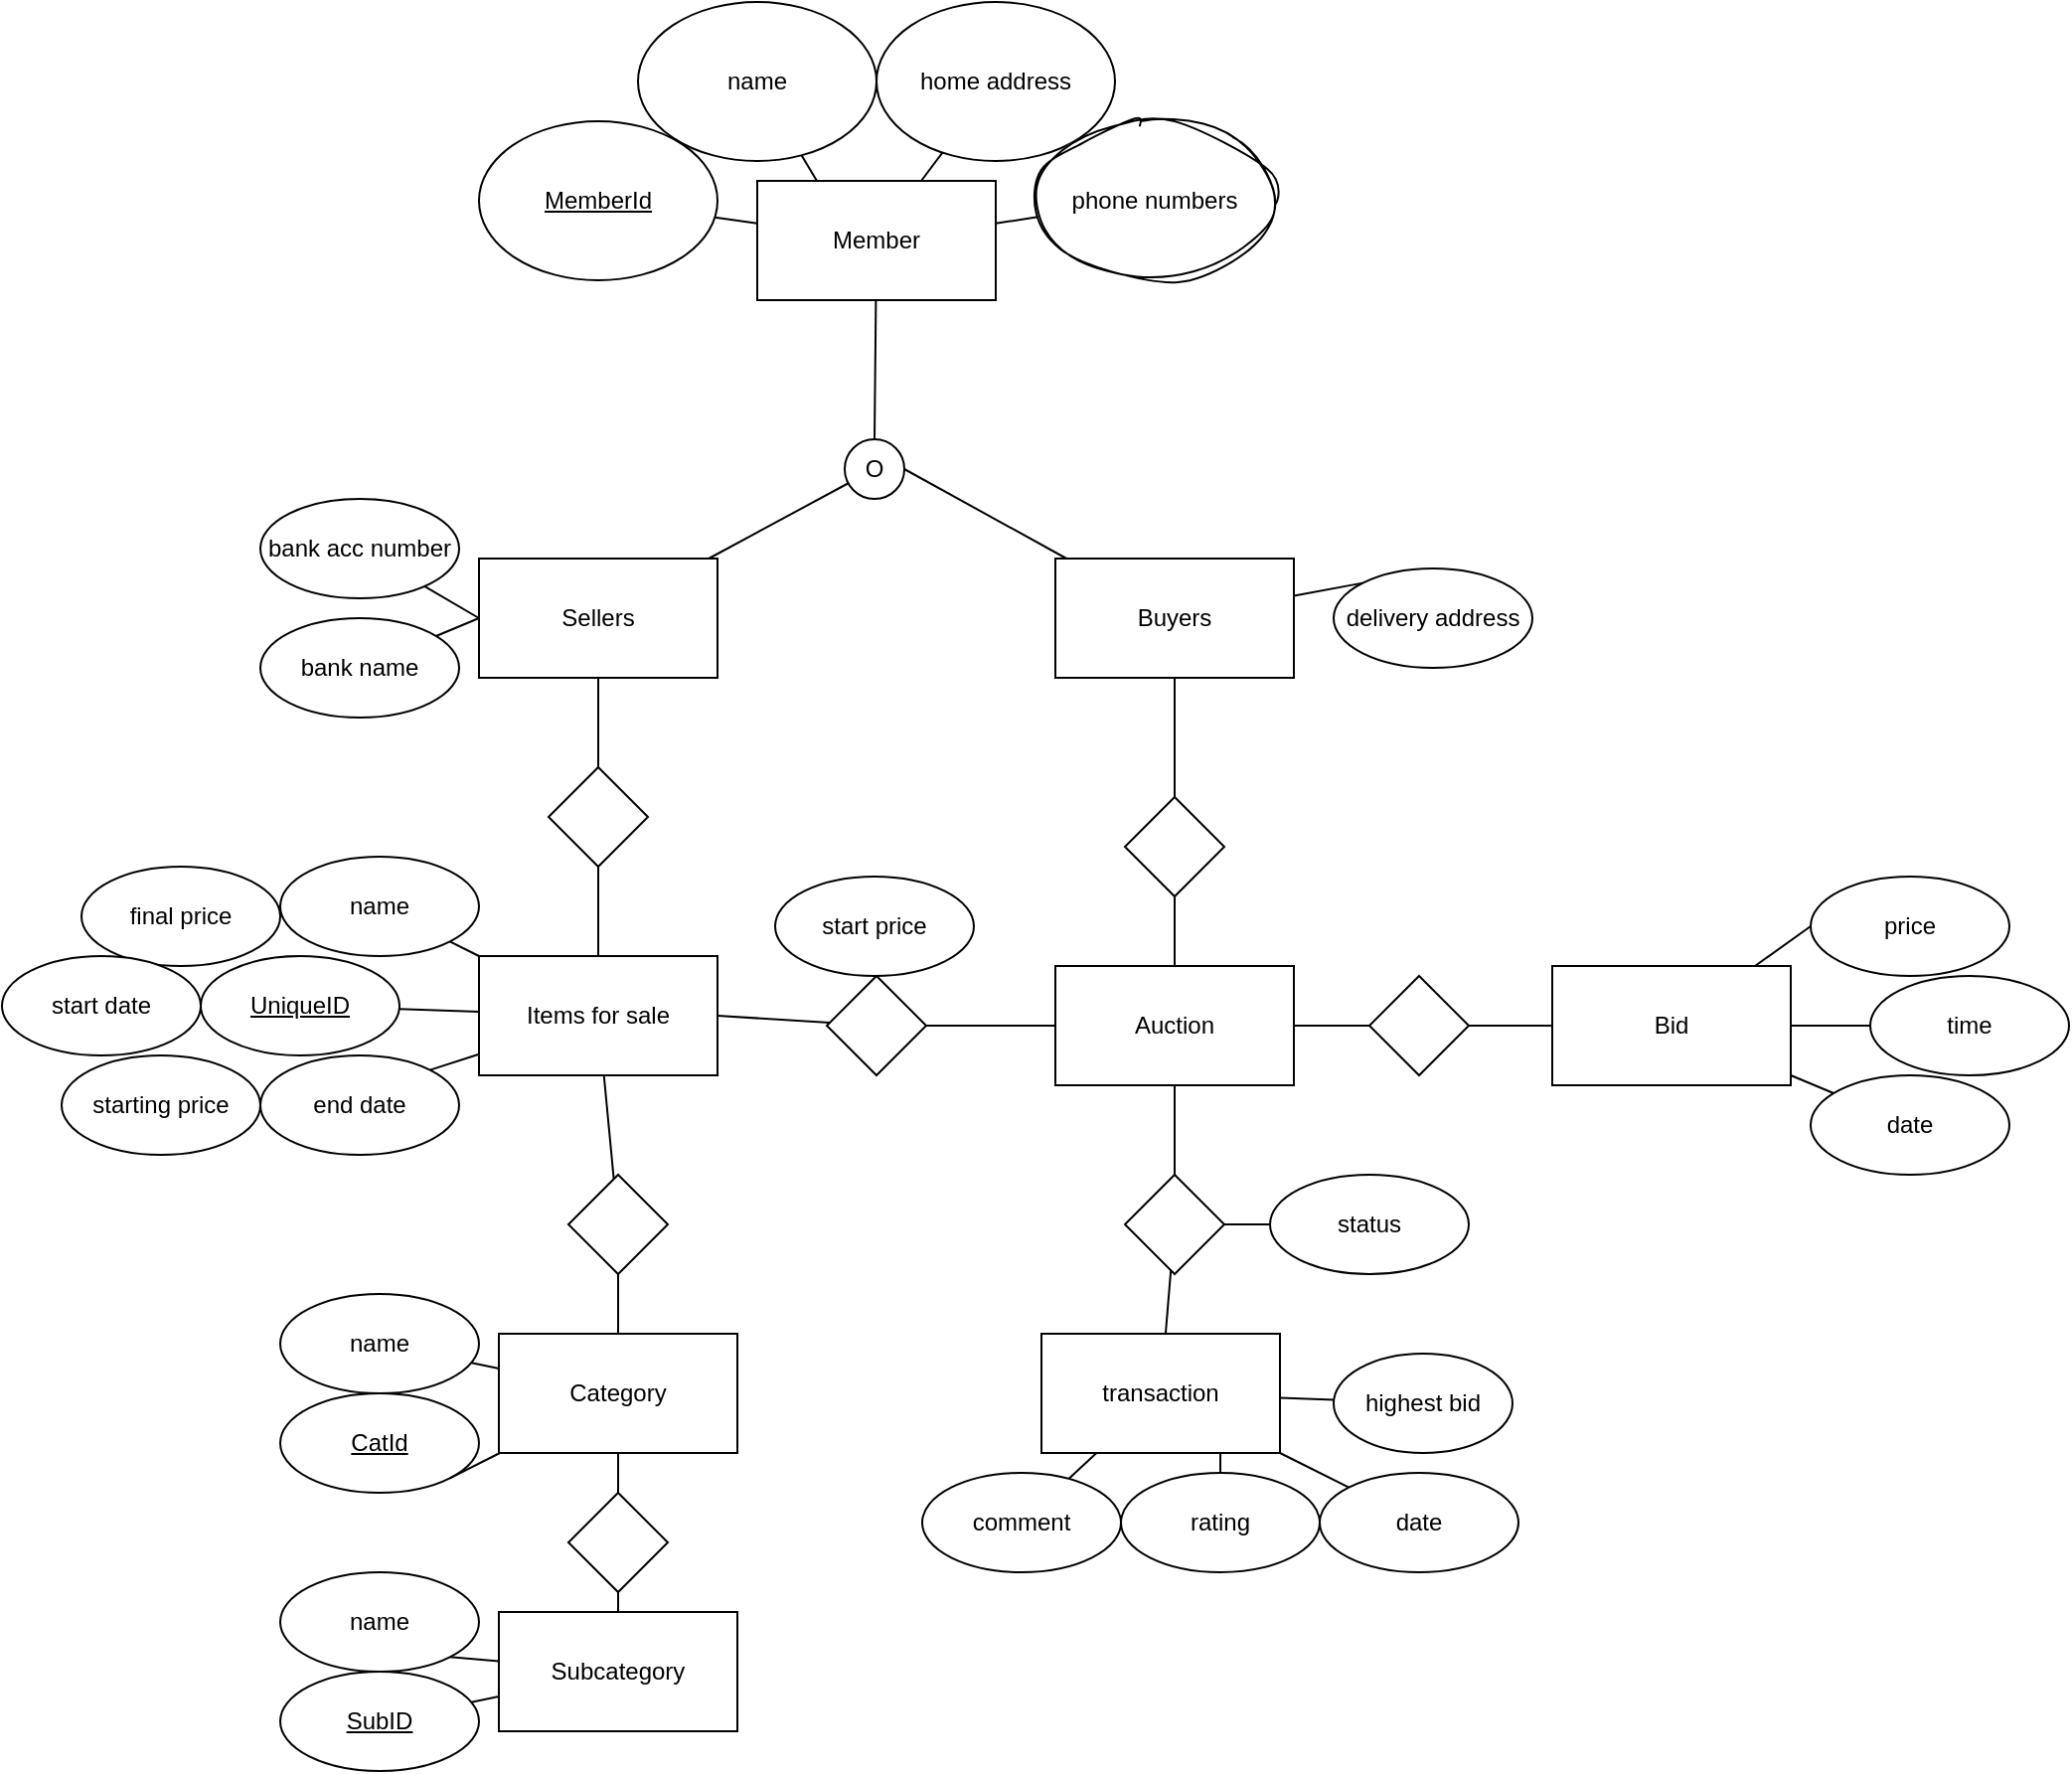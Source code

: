<mxfile version="22.0.8" type="github">
  <diagram name="Page-1" id="o0DM0_MiCbaJy6bLGhnn">
    <mxGraphModel dx="1501" dy="1057" grid="1" gridSize="10" guides="1" tooltips="1" connect="1" arrows="1" fold="1" page="1" pageScale="1" pageWidth="827" pageHeight="1169" math="0" shadow="0">
      <root>
        <mxCell id="0" />
        <mxCell id="1" parent="0" />
        <mxCell id="vdYyiGhlFjjqDIYG_Mna-1" value="Member" style="rounded=0;whiteSpace=wrap;html=1;" vertex="1" parent="1">
          <mxGeometry x="340" y="340" width="120" height="60" as="geometry" />
        </mxCell>
        <mxCell id="vdYyiGhlFjjqDIYG_Mna-2" value="MemberId" style="ellipse;whiteSpace=wrap;html=1;fontStyle=4" vertex="1" parent="1">
          <mxGeometry x="200" y="310" width="120" height="80" as="geometry" />
        </mxCell>
        <mxCell id="vdYyiGhlFjjqDIYG_Mna-4" value="name" style="ellipse;whiteSpace=wrap;html=1;" vertex="1" parent="1">
          <mxGeometry x="280" y="250" width="120" height="80" as="geometry" />
        </mxCell>
        <mxCell id="vdYyiGhlFjjqDIYG_Mna-5" value="home address" style="ellipse;whiteSpace=wrap;html=1;" vertex="1" parent="1">
          <mxGeometry x="400" y="250" width="120" height="80" as="geometry" />
        </mxCell>
        <mxCell id="vdYyiGhlFjjqDIYG_Mna-6" value="phone numbers" style="ellipse;whiteSpace=wrap;html=1;sketch=1;curveFitting=1;jiggle=2;" vertex="1" parent="1">
          <mxGeometry x="480" y="310" width="120" height="80" as="geometry" />
        </mxCell>
        <mxCell id="vdYyiGhlFjjqDIYG_Mna-7" value="Sellers" style="rounded=0;whiteSpace=wrap;html=1;" vertex="1" parent="1">
          <mxGeometry x="200" y="530" width="120" height="60" as="geometry" />
        </mxCell>
        <mxCell id="vdYyiGhlFjjqDIYG_Mna-8" value="Buyers" style="rounded=0;whiteSpace=wrap;html=1;" vertex="1" parent="1">
          <mxGeometry x="490" y="530" width="120" height="60" as="geometry" />
        </mxCell>
        <mxCell id="vdYyiGhlFjjqDIYG_Mna-9" value="" style="endArrow=none;html=1;rounded=0;" edge="1" parent="1" source="vdYyiGhlFjjqDIYG_Mna-7" target="vdYyiGhlFjjqDIYG_Mna-10">
          <mxGeometry width="50" height="50" relative="1" as="geometry">
            <mxPoint x="370" y="570" as="sourcePoint" />
            <mxPoint x="420" y="520" as="targetPoint" />
          </mxGeometry>
        </mxCell>
        <mxCell id="vdYyiGhlFjjqDIYG_Mna-10" value="O" style="ellipse;whiteSpace=wrap;html=1;aspect=fixed;" vertex="1" parent="1">
          <mxGeometry x="384" y="470" width="30" height="30" as="geometry" />
        </mxCell>
        <mxCell id="vdYyiGhlFjjqDIYG_Mna-11" value="" style="endArrow=none;html=1;rounded=0;exitX=1;exitY=0.5;exitDx=0;exitDy=0;" edge="1" parent="1" source="vdYyiGhlFjjqDIYG_Mna-10" target="vdYyiGhlFjjqDIYG_Mna-8">
          <mxGeometry width="50" height="50" relative="1" as="geometry">
            <mxPoint x="370" y="570" as="sourcePoint" />
            <mxPoint x="420" y="520" as="targetPoint" />
          </mxGeometry>
        </mxCell>
        <mxCell id="vdYyiGhlFjjqDIYG_Mna-12" value="" style="endArrow=none;html=1;rounded=0;entryX=0.5;entryY=0;entryDx=0;entryDy=0;" edge="1" parent="1" source="vdYyiGhlFjjqDIYG_Mna-1" target="vdYyiGhlFjjqDIYG_Mna-10">
          <mxGeometry width="50" height="50" relative="1" as="geometry">
            <mxPoint x="424" y="495" as="sourcePoint" />
            <mxPoint x="506" y="540" as="targetPoint" />
          </mxGeometry>
        </mxCell>
        <mxCell id="vdYyiGhlFjjqDIYG_Mna-13" value="delivery address" style="ellipse;whiteSpace=wrap;html=1;" vertex="1" parent="1">
          <mxGeometry x="630" y="535" width="100" height="50" as="geometry" />
        </mxCell>
        <mxCell id="vdYyiGhlFjjqDIYG_Mna-14" value="bank acc number" style="ellipse;whiteSpace=wrap;html=1;" vertex="1" parent="1">
          <mxGeometry x="90" y="500" width="100" height="50" as="geometry" />
        </mxCell>
        <mxCell id="vdYyiGhlFjjqDIYG_Mna-15" value="bank name" style="ellipse;whiteSpace=wrap;html=1;" vertex="1" parent="1">
          <mxGeometry x="90" y="560" width="100" height="50" as="geometry" />
        </mxCell>
        <mxCell id="vdYyiGhlFjjqDIYG_Mna-16" value="Items for sale" style="rounded=0;whiteSpace=wrap;html=1;" vertex="1" parent="1">
          <mxGeometry x="200" y="730" width="120" height="60" as="geometry" />
        </mxCell>
        <mxCell id="vdYyiGhlFjjqDIYG_Mna-17" value="&lt;u&gt;UniqueID&lt;/u&gt;" style="ellipse;whiteSpace=wrap;html=1;" vertex="1" parent="1">
          <mxGeometry x="60" y="730" width="100" height="50" as="geometry" />
        </mxCell>
        <mxCell id="vdYyiGhlFjjqDIYG_Mna-18" value="name" style="ellipse;whiteSpace=wrap;html=1;" vertex="1" parent="1">
          <mxGeometry x="100" y="680" width="100" height="50" as="geometry" />
        </mxCell>
        <mxCell id="vdYyiGhlFjjqDIYG_Mna-19" value="end date" style="ellipse;whiteSpace=wrap;html=1;" vertex="1" parent="1">
          <mxGeometry x="90" y="780" width="100" height="50" as="geometry" />
        </mxCell>
        <mxCell id="vdYyiGhlFjjqDIYG_Mna-20" value="starting price" style="ellipse;whiteSpace=wrap;html=1;" vertex="1" parent="1">
          <mxGeometry x="-10" y="780" width="100" height="50" as="geometry" />
        </mxCell>
        <mxCell id="vdYyiGhlFjjqDIYG_Mna-21" value="final price" style="ellipse;whiteSpace=wrap;html=1;" vertex="1" parent="1">
          <mxGeometry y="685" width="100" height="50" as="geometry" />
        </mxCell>
        <mxCell id="vdYyiGhlFjjqDIYG_Mna-22" value="start date" style="ellipse;whiteSpace=wrap;html=1;" vertex="1" parent="1">
          <mxGeometry x="-40" y="730" width="100" height="50" as="geometry" />
        </mxCell>
        <mxCell id="vdYyiGhlFjjqDIYG_Mna-24" value="Subcategory" style="rounded=0;whiteSpace=wrap;html=1;" vertex="1" parent="1">
          <mxGeometry x="210" y="1060" width="120" height="60" as="geometry" />
        </mxCell>
        <mxCell id="vdYyiGhlFjjqDIYG_Mna-26" value="&lt;u&gt;SubID&lt;/u&gt;" style="ellipse;whiteSpace=wrap;html=1;" vertex="1" parent="1">
          <mxGeometry x="100" y="1090" width="100" height="50" as="geometry" />
        </mxCell>
        <mxCell id="vdYyiGhlFjjqDIYG_Mna-27" value="name" style="ellipse;whiteSpace=wrap;html=1;" vertex="1" parent="1">
          <mxGeometry x="100" y="1040" width="100" height="50" as="geometry" />
        </mxCell>
        <mxCell id="vdYyiGhlFjjqDIYG_Mna-28" value="Category" style="rounded=0;whiteSpace=wrap;html=1;" vertex="1" parent="1">
          <mxGeometry x="210" y="920" width="120" height="60" as="geometry" />
        </mxCell>
        <mxCell id="vdYyiGhlFjjqDIYG_Mna-29" value="name" style="ellipse;whiteSpace=wrap;html=1;" vertex="1" parent="1">
          <mxGeometry x="100" y="900" width="100" height="50" as="geometry" />
        </mxCell>
        <mxCell id="vdYyiGhlFjjqDIYG_Mna-30" value="&lt;u&gt;CatId&lt;/u&gt;" style="ellipse;whiteSpace=wrap;html=1;" vertex="1" parent="1">
          <mxGeometry x="100" y="950" width="100" height="50" as="geometry" />
        </mxCell>
        <mxCell id="vdYyiGhlFjjqDIYG_Mna-32" value="Bid" style="rounded=0;whiteSpace=wrap;html=1;" vertex="1" parent="1">
          <mxGeometry x="740" y="735" width="120" height="60" as="geometry" />
        </mxCell>
        <mxCell id="vdYyiGhlFjjqDIYG_Mna-33" value="price" style="ellipse;whiteSpace=wrap;html=1;" vertex="1" parent="1">
          <mxGeometry x="870" y="690" width="100" height="50" as="geometry" />
        </mxCell>
        <mxCell id="vdYyiGhlFjjqDIYG_Mna-34" value="time" style="ellipse;whiteSpace=wrap;html=1;" vertex="1" parent="1">
          <mxGeometry x="900" y="740" width="100" height="50" as="geometry" />
        </mxCell>
        <mxCell id="vdYyiGhlFjjqDIYG_Mna-35" value="date" style="ellipse;whiteSpace=wrap;html=1;" vertex="1" parent="1">
          <mxGeometry x="870" y="790" width="100" height="50" as="geometry" />
        </mxCell>
        <mxCell id="vdYyiGhlFjjqDIYG_Mna-37" value="Auction" style="rounded=0;whiteSpace=wrap;html=1;" vertex="1" parent="1">
          <mxGeometry x="490" y="735" width="120" height="60" as="geometry" />
        </mxCell>
        <mxCell id="vdYyiGhlFjjqDIYG_Mna-38" value="highest bid" style="ellipse;whiteSpace=wrap;html=1;" vertex="1" parent="1">
          <mxGeometry x="630" y="930" width="90" height="50" as="geometry" />
        </mxCell>
        <mxCell id="vdYyiGhlFjjqDIYG_Mna-39" value="transaction" style="rounded=0;whiteSpace=wrap;html=1;" vertex="1" parent="1">
          <mxGeometry x="483" y="920" width="120" height="60" as="geometry" />
        </mxCell>
        <mxCell id="vdYyiGhlFjjqDIYG_Mna-40" value="date" style="ellipse;whiteSpace=wrap;html=1;" vertex="1" parent="1">
          <mxGeometry x="623" y="990" width="100" height="50" as="geometry" />
        </mxCell>
        <mxCell id="vdYyiGhlFjjqDIYG_Mna-41" value="status" style="ellipse;whiteSpace=wrap;html=1;" vertex="1" parent="1">
          <mxGeometry x="598" y="840" width="100" height="50" as="geometry" />
        </mxCell>
        <mxCell id="vdYyiGhlFjjqDIYG_Mna-42" value="rating" style="ellipse;whiteSpace=wrap;html=1;" vertex="1" parent="1">
          <mxGeometry x="523" y="990" width="100" height="50" as="geometry" />
        </mxCell>
        <mxCell id="vdYyiGhlFjjqDIYG_Mna-43" value="comment" style="ellipse;whiteSpace=wrap;html=1;" vertex="1" parent="1">
          <mxGeometry x="423" y="990" width="100" height="50" as="geometry" />
        </mxCell>
        <mxCell id="vdYyiGhlFjjqDIYG_Mna-44" value="" style="rhombus;whiteSpace=wrap;html=1;" vertex="1" parent="1">
          <mxGeometry x="525" y="650" width="50" height="50" as="geometry" />
        </mxCell>
        <mxCell id="vdYyiGhlFjjqDIYG_Mna-45" value="" style="endArrow=none;html=1;rounded=0;exitX=0.5;exitY=1;exitDx=0;exitDy=0;entryX=0.5;entryY=0;entryDx=0;entryDy=0;" edge="1" parent="1" source="vdYyiGhlFjjqDIYG_Mna-8" target="vdYyiGhlFjjqDIYG_Mna-44">
          <mxGeometry width="50" height="50" relative="1" as="geometry">
            <mxPoint x="424" y="495" as="sourcePoint" />
            <mxPoint x="506" y="540" as="targetPoint" />
          </mxGeometry>
        </mxCell>
        <mxCell id="vdYyiGhlFjjqDIYG_Mna-46" value="" style="endArrow=none;html=1;rounded=0;exitX=0.5;exitY=1;exitDx=0;exitDy=0;entryX=0.5;entryY=0;entryDx=0;entryDy=0;" edge="1" parent="1" source="vdYyiGhlFjjqDIYG_Mna-44" target="vdYyiGhlFjjqDIYG_Mna-37">
          <mxGeometry width="50" height="50" relative="1" as="geometry">
            <mxPoint x="560" y="600" as="sourcePoint" />
            <mxPoint x="560" y="660" as="targetPoint" />
          </mxGeometry>
        </mxCell>
        <mxCell id="vdYyiGhlFjjqDIYG_Mna-47" value="" style="rhombus;whiteSpace=wrap;html=1;" vertex="1" parent="1">
          <mxGeometry x="525" y="840" width="50" height="50" as="geometry" />
        </mxCell>
        <mxCell id="vdYyiGhlFjjqDIYG_Mna-48" value="" style="endArrow=none;html=1;rounded=0;exitX=0.5;exitY=1;exitDx=0;exitDy=0;entryX=0.5;entryY=0;entryDx=0;entryDy=0;" edge="1" parent="1" source="vdYyiGhlFjjqDIYG_Mna-37" target="vdYyiGhlFjjqDIYG_Mna-47">
          <mxGeometry width="50" height="50" relative="1" as="geometry">
            <mxPoint x="560" y="600" as="sourcePoint" />
            <mxPoint x="560" y="660" as="targetPoint" />
          </mxGeometry>
        </mxCell>
        <mxCell id="vdYyiGhlFjjqDIYG_Mna-49" value="" style="endArrow=none;html=1;rounded=0;" edge="1" parent="1" source="vdYyiGhlFjjqDIYG_Mna-39" target="vdYyiGhlFjjqDIYG_Mna-47">
          <mxGeometry width="50" height="50" relative="1" as="geometry">
            <mxPoint x="560" y="805" as="sourcePoint" />
            <mxPoint x="550" y="880" as="targetPoint" />
          </mxGeometry>
        </mxCell>
        <mxCell id="vdYyiGhlFjjqDIYG_Mna-50" value="" style="endArrow=none;html=1;rounded=0;entryX=0;entryY=0.5;entryDx=0;entryDy=0;exitX=1;exitY=0.5;exitDx=0;exitDy=0;" edge="1" parent="1" source="vdYyiGhlFjjqDIYG_Mna-37" target="vdYyiGhlFjjqDIYG_Mna-52">
          <mxGeometry width="50" height="50" relative="1" as="geometry">
            <mxPoint x="556" y="930" as="sourcePoint" />
            <mxPoint x="560" y="890" as="targetPoint" />
          </mxGeometry>
        </mxCell>
        <mxCell id="vdYyiGhlFjjqDIYG_Mna-51" value="" style="endArrow=none;html=1;rounded=0;entryX=0.5;entryY=1;entryDx=0;entryDy=0;exitX=0.5;exitY=0;exitDx=0;exitDy=0;" edge="1" parent="1" source="vdYyiGhlFjjqDIYG_Mna-57" target="vdYyiGhlFjjqDIYG_Mna-7">
          <mxGeometry width="50" height="50" relative="1" as="geometry">
            <mxPoint x="-160" y="435" as="sourcePoint" />
            <mxPoint x="358" y="700" as="targetPoint" />
          </mxGeometry>
        </mxCell>
        <mxCell id="vdYyiGhlFjjqDIYG_Mna-52" value="" style="rhombus;whiteSpace=wrap;html=1;" vertex="1" parent="1">
          <mxGeometry x="648" y="740" width="50" height="50" as="geometry" />
        </mxCell>
        <mxCell id="vdYyiGhlFjjqDIYG_Mna-53" value="" style="endArrow=none;html=1;rounded=0;entryX=0;entryY=0.5;entryDx=0;entryDy=0;" edge="1" parent="1" source="vdYyiGhlFjjqDIYG_Mna-52" target="vdYyiGhlFjjqDIYG_Mna-32">
          <mxGeometry width="50" height="50" relative="1" as="geometry">
            <mxPoint x="690" y="765" as="sourcePoint" />
            <mxPoint x="658" y="775" as="targetPoint" />
          </mxGeometry>
        </mxCell>
        <mxCell id="vdYyiGhlFjjqDIYG_Mna-54" value="" style="endArrow=none;html=1;rounded=0;" edge="1" parent="1" source="vdYyiGhlFjjqDIYG_Mna-59" target="vdYyiGhlFjjqDIYG_Mna-28">
          <mxGeometry width="50" height="50" relative="1" as="geometry">
            <mxPoint x="270" y="740" as="sourcePoint" />
            <mxPoint x="280" y="830" as="targetPoint" />
          </mxGeometry>
        </mxCell>
        <mxCell id="vdYyiGhlFjjqDIYG_Mna-55" value="" style="endArrow=none;html=1;rounded=0;exitX=0.5;exitY=1;exitDx=0;exitDy=0;" edge="1" parent="1" source="vdYyiGhlFjjqDIYG_Mna-61" target="vdYyiGhlFjjqDIYG_Mna-24">
          <mxGeometry width="50" height="50" relative="1" as="geometry">
            <mxPoint x="272" y="800" as="sourcePoint" />
            <mxPoint x="278" y="930" as="targetPoint" />
          </mxGeometry>
        </mxCell>
        <mxCell id="vdYyiGhlFjjqDIYG_Mna-56" value="" style="endArrow=none;html=1;rounded=0;exitX=1;exitY=0.5;exitDx=0;exitDy=0;" edge="1" parent="1" source="vdYyiGhlFjjqDIYG_Mna-87" target="vdYyiGhlFjjqDIYG_Mna-37">
          <mxGeometry width="50" height="50" relative="1" as="geometry">
            <mxPoint x="280" y="990" as="sourcePoint" />
            <mxPoint x="280" y="1070" as="targetPoint" />
          </mxGeometry>
        </mxCell>
        <mxCell id="vdYyiGhlFjjqDIYG_Mna-58" value="" style="endArrow=none;html=1;rounded=0;entryX=0.5;entryY=1;entryDx=0;entryDy=0;exitX=0.5;exitY=0;exitDx=0;exitDy=0;" edge="1" parent="1" source="vdYyiGhlFjjqDIYG_Mna-16" target="vdYyiGhlFjjqDIYG_Mna-57">
          <mxGeometry width="50" height="50" relative="1" as="geometry">
            <mxPoint x="260" y="730" as="sourcePoint" />
            <mxPoint x="260" y="590" as="targetPoint" />
          </mxGeometry>
        </mxCell>
        <mxCell id="vdYyiGhlFjjqDIYG_Mna-57" value="" style="rhombus;whiteSpace=wrap;html=1;" vertex="1" parent="1">
          <mxGeometry x="235" y="635" width="50" height="50" as="geometry" />
        </mxCell>
        <mxCell id="vdYyiGhlFjjqDIYG_Mna-60" value="" style="endArrow=none;html=1;rounded=0;" edge="1" parent="1" source="vdYyiGhlFjjqDIYG_Mna-16" target="vdYyiGhlFjjqDIYG_Mna-59">
          <mxGeometry width="50" height="50" relative="1" as="geometry">
            <mxPoint x="262" y="790" as="sourcePoint" />
            <mxPoint x="268" y="920" as="targetPoint" />
          </mxGeometry>
        </mxCell>
        <mxCell id="vdYyiGhlFjjqDIYG_Mna-59" value="" style="rhombus;whiteSpace=wrap;html=1;" vertex="1" parent="1">
          <mxGeometry x="245" y="840" width="50" height="50" as="geometry" />
        </mxCell>
        <mxCell id="vdYyiGhlFjjqDIYG_Mna-62" value="" style="endArrow=none;html=1;rounded=0;exitX=0.5;exitY=1;exitDx=0;exitDy=0;" edge="1" parent="1" source="vdYyiGhlFjjqDIYG_Mna-28" target="vdYyiGhlFjjqDIYG_Mna-61">
          <mxGeometry width="50" height="50" relative="1" as="geometry">
            <mxPoint x="270" y="980" as="sourcePoint" />
            <mxPoint x="270" y="1060" as="targetPoint" />
          </mxGeometry>
        </mxCell>
        <mxCell id="vdYyiGhlFjjqDIYG_Mna-61" value="" style="rhombus;whiteSpace=wrap;html=1;" vertex="1" parent="1">
          <mxGeometry x="245" y="1000" width="50" height="50" as="geometry" />
        </mxCell>
        <mxCell id="vdYyiGhlFjjqDIYG_Mna-64" value="" style="endArrow=none;html=1;rounded=0;exitX=0;exitY=0.5;exitDx=0;exitDy=0;" edge="1" parent="1" source="vdYyiGhlFjjqDIYG_Mna-7" target="vdYyiGhlFjjqDIYG_Mna-14">
          <mxGeometry width="50" height="50" relative="1" as="geometry">
            <mxPoint x="326" y="540" as="sourcePoint" />
            <mxPoint x="396" y="502" as="targetPoint" />
          </mxGeometry>
        </mxCell>
        <mxCell id="vdYyiGhlFjjqDIYG_Mna-65" value="" style="endArrow=none;html=1;rounded=0;exitX=0;exitY=0.5;exitDx=0;exitDy=0;" edge="1" parent="1" source="vdYyiGhlFjjqDIYG_Mna-7" target="vdYyiGhlFjjqDIYG_Mna-15">
          <mxGeometry width="50" height="50" relative="1" as="geometry">
            <mxPoint x="210" y="570" as="sourcePoint" />
            <mxPoint x="183" y="554" as="targetPoint" />
          </mxGeometry>
        </mxCell>
        <mxCell id="vdYyiGhlFjjqDIYG_Mna-66" value="" style="endArrow=none;html=1;rounded=0;" edge="1" parent="1" source="vdYyiGhlFjjqDIYG_Mna-18" target="vdYyiGhlFjjqDIYG_Mna-16">
          <mxGeometry width="50" height="50" relative="1" as="geometry">
            <mxPoint x="210" y="570" as="sourcePoint" />
            <mxPoint x="189" y="579" as="targetPoint" />
          </mxGeometry>
        </mxCell>
        <mxCell id="vdYyiGhlFjjqDIYG_Mna-67" value="" style="endArrow=none;html=1;rounded=0;" edge="1" parent="1" source="vdYyiGhlFjjqDIYG_Mna-16" target="vdYyiGhlFjjqDIYG_Mna-17">
          <mxGeometry width="50" height="50" relative="1" as="geometry">
            <mxPoint x="196" y="732" as="sourcePoint" />
            <mxPoint x="210" y="740" as="targetPoint" />
          </mxGeometry>
        </mxCell>
        <mxCell id="vdYyiGhlFjjqDIYG_Mna-68" value="" style="endArrow=none;html=1;rounded=0;exitX=1;exitY=0;exitDx=0;exitDy=0;" edge="1" parent="1" source="vdYyiGhlFjjqDIYG_Mna-19" target="vdYyiGhlFjjqDIYG_Mna-16">
          <mxGeometry width="50" height="50" relative="1" as="geometry">
            <mxPoint x="210" y="768" as="sourcePoint" />
            <mxPoint x="170" y="766" as="targetPoint" />
          </mxGeometry>
        </mxCell>
        <mxCell id="vdYyiGhlFjjqDIYG_Mna-69" value="" style="endArrow=none;html=1;rounded=0;" edge="1" parent="1" source="vdYyiGhlFjjqDIYG_Mna-1" target="vdYyiGhlFjjqDIYG_Mna-2">
          <mxGeometry width="50" height="50" relative="1" as="geometry">
            <mxPoint x="186" y="798" as="sourcePoint" />
            <mxPoint x="210" y="790" as="targetPoint" />
          </mxGeometry>
        </mxCell>
        <mxCell id="vdYyiGhlFjjqDIYG_Mna-70" value="" style="endArrow=none;html=1;rounded=0;entryX=0.25;entryY=0;entryDx=0;entryDy=0;" edge="1" parent="1" source="vdYyiGhlFjjqDIYG_Mna-4" target="vdYyiGhlFjjqDIYG_Mna-1">
          <mxGeometry width="50" height="50" relative="1" as="geometry">
            <mxPoint x="350" y="371" as="sourcePoint" />
            <mxPoint x="329" y="368" as="targetPoint" />
          </mxGeometry>
        </mxCell>
        <mxCell id="vdYyiGhlFjjqDIYG_Mna-71" value="" style="endArrow=none;html=1;rounded=0;" edge="1" parent="1" source="vdYyiGhlFjjqDIYG_Mna-5" target="vdYyiGhlFjjqDIYG_Mna-1">
          <mxGeometry width="50" height="50" relative="1" as="geometry">
            <mxPoint x="372" y="337" as="sourcePoint" />
            <mxPoint x="380" y="350" as="targetPoint" />
          </mxGeometry>
        </mxCell>
        <mxCell id="vdYyiGhlFjjqDIYG_Mna-72" value="" style="endArrow=none;html=1;rounded=0;" edge="1" parent="1" source="vdYyiGhlFjjqDIYG_Mna-6" target="vdYyiGhlFjjqDIYG_Mna-1">
          <mxGeometry width="50" height="50" relative="1" as="geometry">
            <mxPoint x="443" y="336" as="sourcePoint" />
            <mxPoint x="432" y="350" as="targetPoint" />
          </mxGeometry>
        </mxCell>
        <mxCell id="vdYyiGhlFjjqDIYG_Mna-73" value="" style="endArrow=none;html=1;rounded=0;entryX=0;entryY=0;entryDx=0;entryDy=0;" edge="1" parent="1" source="vdYyiGhlFjjqDIYG_Mna-8" target="vdYyiGhlFjjqDIYG_Mna-13">
          <mxGeometry width="50" height="50" relative="1" as="geometry">
            <mxPoint x="491" y="368" as="sourcePoint" />
            <mxPoint x="470" y="371" as="targetPoint" />
          </mxGeometry>
        </mxCell>
        <mxCell id="vdYyiGhlFjjqDIYG_Mna-74" value="" style="endArrow=none;html=1;rounded=0;entryX=0;entryY=0.5;entryDx=0;entryDy=0;" edge="1" parent="1" source="vdYyiGhlFjjqDIYG_Mna-32" target="vdYyiGhlFjjqDIYG_Mna-33">
          <mxGeometry width="50" height="50" relative="1" as="geometry">
            <mxPoint x="620" y="559" as="sourcePoint" />
            <mxPoint x="654" y="553" as="targetPoint" />
          </mxGeometry>
        </mxCell>
        <mxCell id="vdYyiGhlFjjqDIYG_Mna-75" value="" style="endArrow=none;html=1;rounded=0;" edge="1" parent="1" source="vdYyiGhlFjjqDIYG_Mna-32" target="vdYyiGhlFjjqDIYG_Mna-34">
          <mxGeometry width="50" height="50" relative="1" as="geometry">
            <mxPoint x="840" y="760" as="sourcePoint" />
            <mxPoint x="880" y="725" as="targetPoint" />
          </mxGeometry>
        </mxCell>
        <mxCell id="vdYyiGhlFjjqDIYG_Mna-76" value="" style="endArrow=none;html=1;rounded=0;" edge="1" parent="1" source="vdYyiGhlFjjqDIYG_Mna-32" target="vdYyiGhlFjjqDIYG_Mna-35">
          <mxGeometry width="50" height="50" relative="1" as="geometry">
            <mxPoint x="870" y="775" as="sourcePoint" />
            <mxPoint x="910" y="775" as="targetPoint" />
          </mxGeometry>
        </mxCell>
        <mxCell id="vdYyiGhlFjjqDIYG_Mna-77" value="" style="endArrow=none;html=1;rounded=0;" edge="1" parent="1" source="vdYyiGhlFjjqDIYG_Mna-39" target="vdYyiGhlFjjqDIYG_Mna-38">
          <mxGeometry width="50" height="50" relative="1" as="geometry">
            <mxPoint x="870" y="800" as="sourcePoint" />
            <mxPoint x="892" y="809" as="targetPoint" />
          </mxGeometry>
        </mxCell>
        <mxCell id="vdYyiGhlFjjqDIYG_Mna-78" value="" style="endArrow=none;html=1;rounded=0;" edge="1" parent="1" source="vdYyiGhlFjjqDIYG_Mna-47" target="vdYyiGhlFjjqDIYG_Mna-41">
          <mxGeometry width="50" height="50" relative="1" as="geometry">
            <mxPoint x="613" y="944" as="sourcePoint" />
            <mxPoint x="642" y="936" as="targetPoint" />
          </mxGeometry>
        </mxCell>
        <mxCell id="vdYyiGhlFjjqDIYG_Mna-79" value="" style="endArrow=none;html=1;rounded=0;" edge="1" parent="1" source="vdYyiGhlFjjqDIYG_Mna-39" target="vdYyiGhlFjjqDIYG_Mna-40">
          <mxGeometry width="50" height="50" relative="1" as="geometry">
            <mxPoint x="613" y="967" as="sourcePoint" />
            <mxPoint x="634" y="970" as="targetPoint" />
          </mxGeometry>
        </mxCell>
        <mxCell id="vdYyiGhlFjjqDIYG_Mna-80" value="" style="endArrow=none;html=1;rounded=0;exitX=0.75;exitY=1;exitDx=0;exitDy=0;" edge="1" parent="1" source="vdYyiGhlFjjqDIYG_Mna-39" target="vdYyiGhlFjjqDIYG_Mna-42">
          <mxGeometry width="50" height="50" relative="1" as="geometry">
            <mxPoint x="613" y="990" as="sourcePoint" />
            <mxPoint x="647" y="1007" as="targetPoint" />
          </mxGeometry>
        </mxCell>
        <mxCell id="vdYyiGhlFjjqDIYG_Mna-81" value="" style="endArrow=none;html=1;rounded=0;" edge="1" parent="1" source="vdYyiGhlFjjqDIYG_Mna-39" target="vdYyiGhlFjjqDIYG_Mna-43">
          <mxGeometry width="50" height="50" relative="1" as="geometry">
            <mxPoint x="583" y="990" as="sourcePoint" />
            <mxPoint x="583" y="1000" as="targetPoint" />
          </mxGeometry>
        </mxCell>
        <mxCell id="vdYyiGhlFjjqDIYG_Mna-82" value="" style="endArrow=none;html=1;rounded=0;" edge="1" parent="1" source="vdYyiGhlFjjqDIYG_Mna-28" target="vdYyiGhlFjjqDIYG_Mna-29">
          <mxGeometry width="50" height="50" relative="1" as="geometry">
            <mxPoint x="521" y="990" as="sourcePoint" />
            <mxPoint x="507" y="1003" as="targetPoint" />
          </mxGeometry>
        </mxCell>
        <mxCell id="vdYyiGhlFjjqDIYG_Mna-83" value="" style="endArrow=none;html=1;rounded=0;exitX=1;exitY=1;exitDx=0;exitDy=0;" edge="1" parent="1" source="vdYyiGhlFjjqDIYG_Mna-30" target="vdYyiGhlFjjqDIYG_Mna-28">
          <mxGeometry width="50" height="50" relative="1" as="geometry">
            <mxPoint x="220" y="947" as="sourcePoint" />
            <mxPoint x="206" y="944" as="targetPoint" />
          </mxGeometry>
        </mxCell>
        <mxCell id="vdYyiGhlFjjqDIYG_Mna-84" value="" style="endArrow=none;html=1;rounded=0;entryX=1;entryY=1;entryDx=0;entryDy=0;" edge="1" parent="1" source="vdYyiGhlFjjqDIYG_Mna-24" target="vdYyiGhlFjjqDIYG_Mna-27">
          <mxGeometry width="50" height="50" relative="1" as="geometry">
            <mxPoint x="196" y="1002" as="sourcePoint" />
            <mxPoint x="220" y="990" as="targetPoint" />
          </mxGeometry>
        </mxCell>
        <mxCell id="vdYyiGhlFjjqDIYG_Mna-85" value="" style="endArrow=none;html=1;rounded=0;" edge="1" parent="1" source="vdYyiGhlFjjqDIYG_Mna-26" target="vdYyiGhlFjjqDIYG_Mna-24">
          <mxGeometry width="50" height="50" relative="1" as="geometry">
            <mxPoint x="220" y="1095" as="sourcePoint" />
            <mxPoint x="196" y="1092" as="targetPoint" />
          </mxGeometry>
        </mxCell>
        <mxCell id="vdYyiGhlFjjqDIYG_Mna-88" value="" style="endArrow=none;html=1;rounded=0;exitX=1;exitY=0.5;exitDx=0;exitDy=0;" edge="1" parent="1" source="vdYyiGhlFjjqDIYG_Mna-16" target="vdYyiGhlFjjqDIYG_Mna-87">
          <mxGeometry width="50" height="50" relative="1" as="geometry">
            <mxPoint x="320" y="760" as="sourcePoint" />
            <mxPoint x="490" y="764" as="targetPoint" />
          </mxGeometry>
        </mxCell>
        <mxCell id="vdYyiGhlFjjqDIYG_Mna-87" value="" style="rhombus;whiteSpace=wrap;html=1;" vertex="1" parent="1">
          <mxGeometry x="375" y="740" width="50" height="50" as="geometry" />
        </mxCell>
        <mxCell id="vdYyiGhlFjjqDIYG_Mna-89" value="start price" style="ellipse;whiteSpace=wrap;html=1;" vertex="1" parent="1">
          <mxGeometry x="349" y="690" width="100" height="50" as="geometry" />
        </mxCell>
      </root>
    </mxGraphModel>
  </diagram>
</mxfile>
